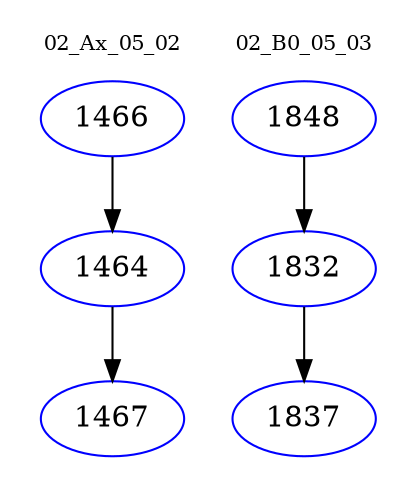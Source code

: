 digraph{
subgraph cluster_0 {
color = white
label = "02_Ax_05_02";
fontsize=10;
T0_1466 [label="1466", color="blue"]
T0_1466 -> T0_1464 [color="black"]
T0_1464 [label="1464", color="blue"]
T0_1464 -> T0_1467 [color="black"]
T0_1467 [label="1467", color="blue"]
}
subgraph cluster_1 {
color = white
label = "02_B0_05_03";
fontsize=10;
T1_1848 [label="1848", color="blue"]
T1_1848 -> T1_1832 [color="black"]
T1_1832 [label="1832", color="blue"]
T1_1832 -> T1_1837 [color="black"]
T1_1837 [label="1837", color="blue"]
}
}
